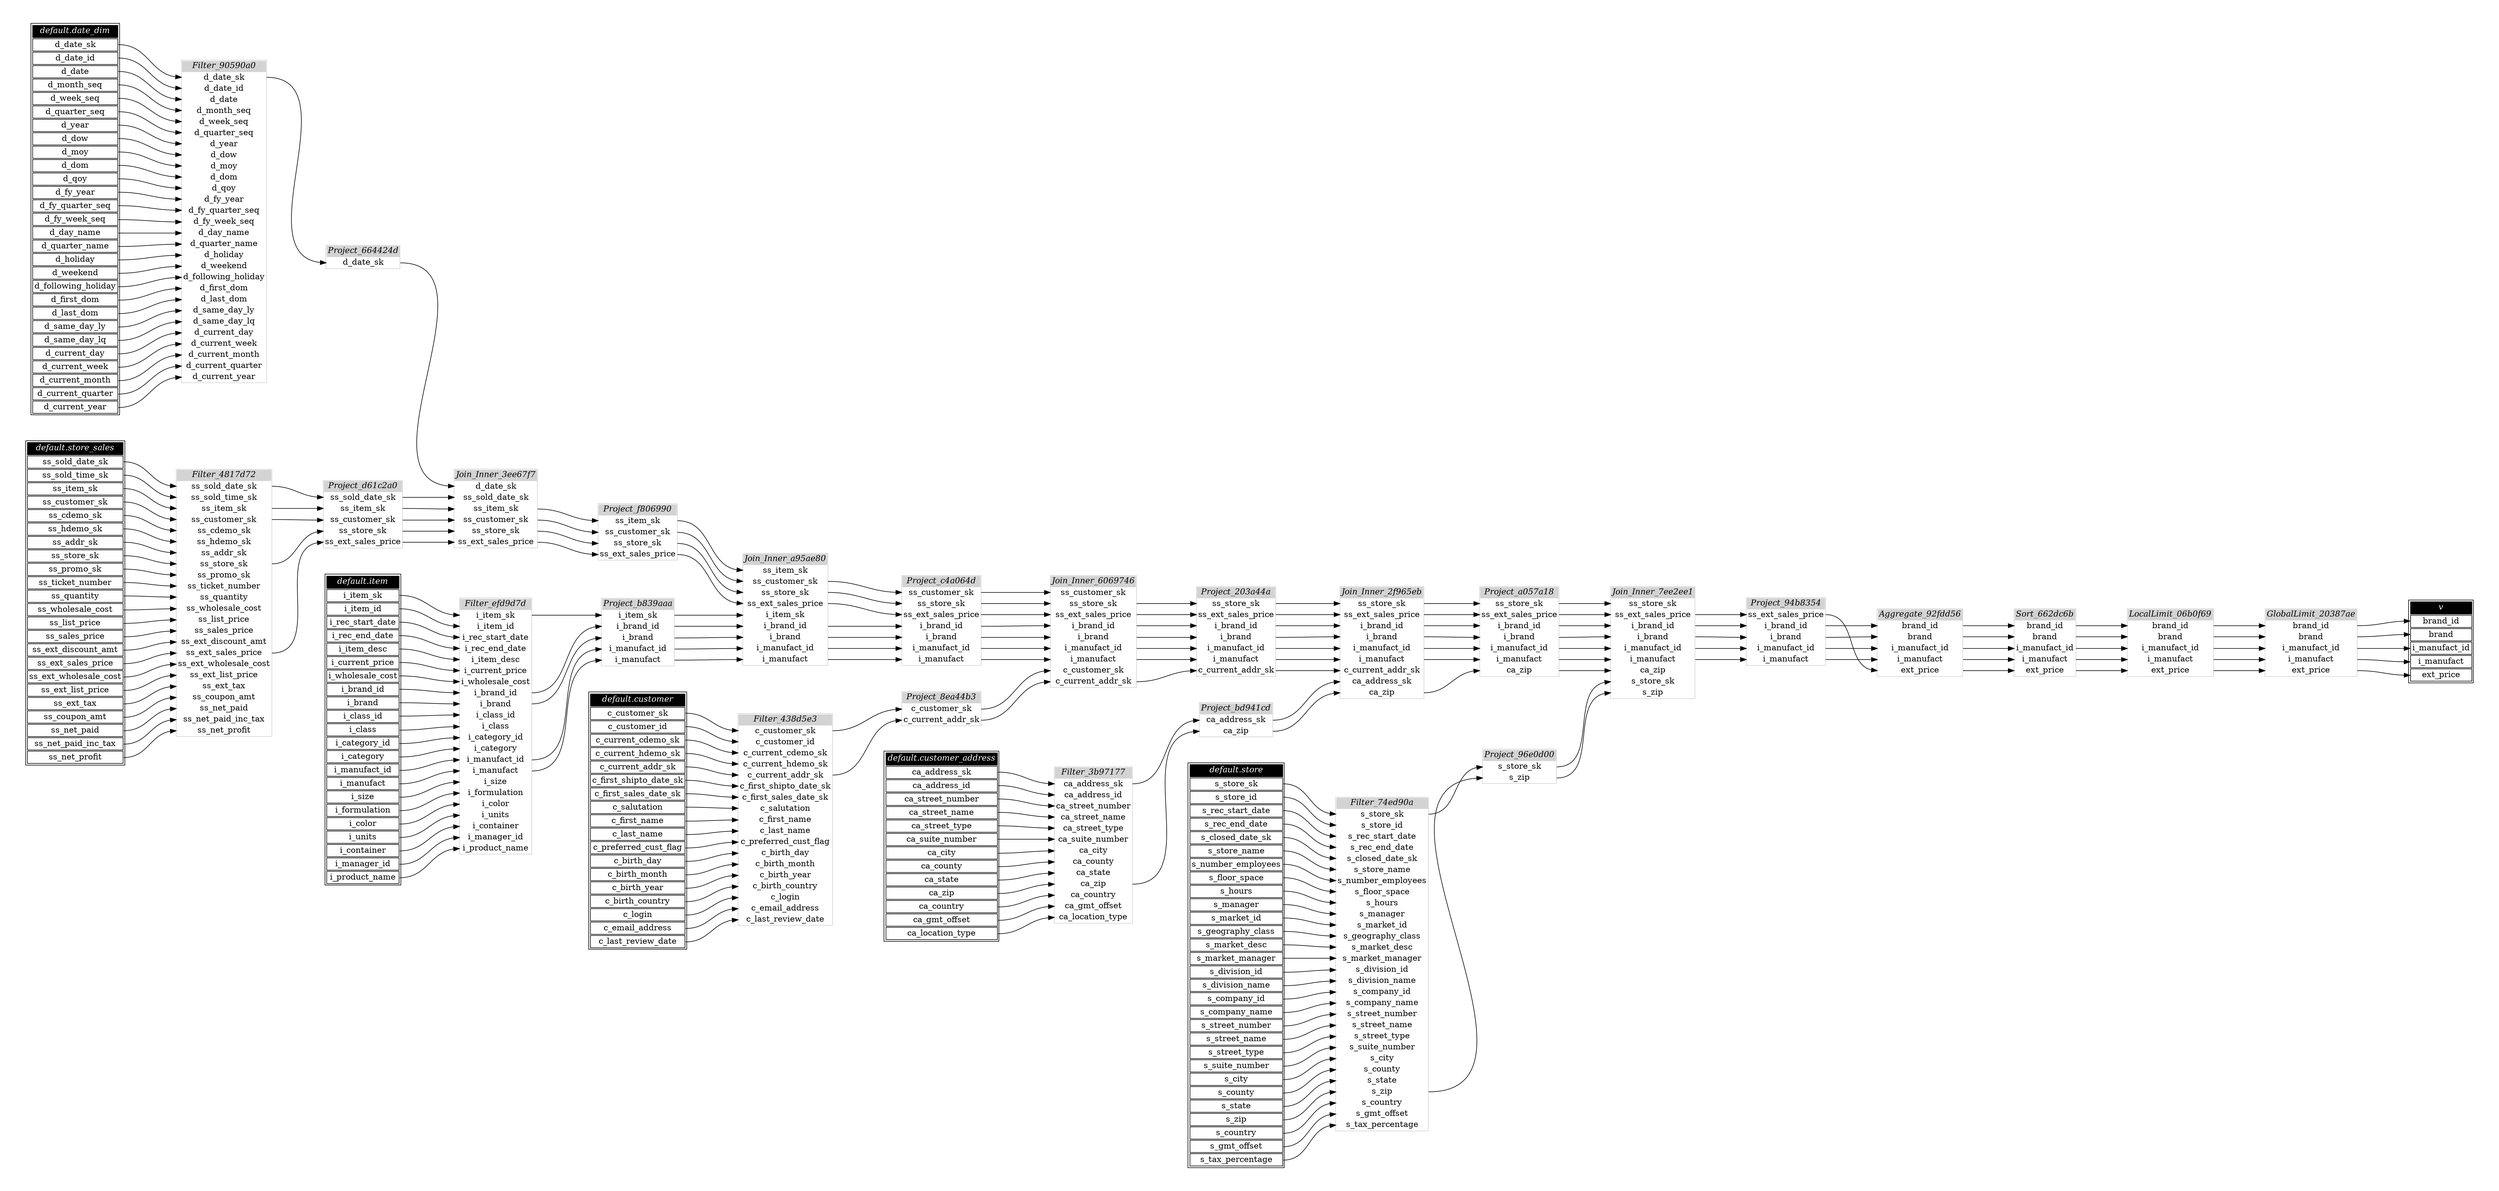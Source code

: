// Automatically generated by TPCDSFlowTestSuite


digraph {
  graph [pad="0.5" nodesep="0.5" ranksep="1" fontname="Helvetica" rankdir=LR];
  node [shape=plaintext]

  
"Aggregate_92fdd56" [label=<
<table color="lightgray" border="1" cellborder="0" cellspacing="0">
  <tr><td bgcolor="lightgray" port="nodeName"><i>Aggregate_92fdd56</i></td></tr>
  <tr><td port="0">brand_id</td></tr>
<tr><td port="1">brand</td></tr>
<tr><td port="2">i_manufact_id</td></tr>
<tr><td port="3">i_manufact</td></tr>
<tr><td port="4">ext_price</td></tr>
</table>>];
     

"Filter_3b97177" [label=<
<table color="lightgray" border="1" cellborder="0" cellspacing="0">
  <tr><td bgcolor="lightgray" port="nodeName"><i>Filter_3b97177</i></td></tr>
  <tr><td port="0">ca_address_sk</td></tr>
<tr><td port="1">ca_address_id</td></tr>
<tr><td port="2">ca_street_number</td></tr>
<tr><td port="3">ca_street_name</td></tr>
<tr><td port="4">ca_street_type</td></tr>
<tr><td port="5">ca_suite_number</td></tr>
<tr><td port="6">ca_city</td></tr>
<tr><td port="7">ca_county</td></tr>
<tr><td port="8">ca_state</td></tr>
<tr><td port="9">ca_zip</td></tr>
<tr><td port="10">ca_country</td></tr>
<tr><td port="11">ca_gmt_offset</td></tr>
<tr><td port="12">ca_location_type</td></tr>
</table>>];
     

"Filter_438d5e3" [label=<
<table color="lightgray" border="1" cellborder="0" cellspacing="0">
  <tr><td bgcolor="lightgray" port="nodeName"><i>Filter_438d5e3</i></td></tr>
  <tr><td port="0">c_customer_sk</td></tr>
<tr><td port="1">c_customer_id</td></tr>
<tr><td port="2">c_current_cdemo_sk</td></tr>
<tr><td port="3">c_current_hdemo_sk</td></tr>
<tr><td port="4">c_current_addr_sk</td></tr>
<tr><td port="5">c_first_shipto_date_sk</td></tr>
<tr><td port="6">c_first_sales_date_sk</td></tr>
<tr><td port="7">c_salutation</td></tr>
<tr><td port="8">c_first_name</td></tr>
<tr><td port="9">c_last_name</td></tr>
<tr><td port="10">c_preferred_cust_flag</td></tr>
<tr><td port="11">c_birth_day</td></tr>
<tr><td port="12">c_birth_month</td></tr>
<tr><td port="13">c_birth_year</td></tr>
<tr><td port="14">c_birth_country</td></tr>
<tr><td port="15">c_login</td></tr>
<tr><td port="16">c_email_address</td></tr>
<tr><td port="17">c_last_review_date</td></tr>
</table>>];
     

"Filter_4817d72" [label=<
<table color="lightgray" border="1" cellborder="0" cellspacing="0">
  <tr><td bgcolor="lightgray" port="nodeName"><i>Filter_4817d72</i></td></tr>
  <tr><td port="0">ss_sold_date_sk</td></tr>
<tr><td port="1">ss_sold_time_sk</td></tr>
<tr><td port="2">ss_item_sk</td></tr>
<tr><td port="3">ss_customer_sk</td></tr>
<tr><td port="4">ss_cdemo_sk</td></tr>
<tr><td port="5">ss_hdemo_sk</td></tr>
<tr><td port="6">ss_addr_sk</td></tr>
<tr><td port="7">ss_store_sk</td></tr>
<tr><td port="8">ss_promo_sk</td></tr>
<tr><td port="9">ss_ticket_number</td></tr>
<tr><td port="10">ss_quantity</td></tr>
<tr><td port="11">ss_wholesale_cost</td></tr>
<tr><td port="12">ss_list_price</td></tr>
<tr><td port="13">ss_sales_price</td></tr>
<tr><td port="14">ss_ext_discount_amt</td></tr>
<tr><td port="15">ss_ext_sales_price</td></tr>
<tr><td port="16">ss_ext_wholesale_cost</td></tr>
<tr><td port="17">ss_ext_list_price</td></tr>
<tr><td port="18">ss_ext_tax</td></tr>
<tr><td port="19">ss_coupon_amt</td></tr>
<tr><td port="20">ss_net_paid</td></tr>
<tr><td port="21">ss_net_paid_inc_tax</td></tr>
<tr><td port="22">ss_net_profit</td></tr>
</table>>];
     

"Filter_74ed90a" [label=<
<table color="lightgray" border="1" cellborder="0" cellspacing="0">
  <tr><td bgcolor="lightgray" port="nodeName"><i>Filter_74ed90a</i></td></tr>
  <tr><td port="0">s_store_sk</td></tr>
<tr><td port="1">s_store_id</td></tr>
<tr><td port="2">s_rec_start_date</td></tr>
<tr><td port="3">s_rec_end_date</td></tr>
<tr><td port="4">s_closed_date_sk</td></tr>
<tr><td port="5">s_store_name</td></tr>
<tr><td port="6">s_number_employees</td></tr>
<tr><td port="7">s_floor_space</td></tr>
<tr><td port="8">s_hours</td></tr>
<tr><td port="9">s_manager</td></tr>
<tr><td port="10">s_market_id</td></tr>
<tr><td port="11">s_geography_class</td></tr>
<tr><td port="12">s_market_desc</td></tr>
<tr><td port="13">s_market_manager</td></tr>
<tr><td port="14">s_division_id</td></tr>
<tr><td port="15">s_division_name</td></tr>
<tr><td port="16">s_company_id</td></tr>
<tr><td port="17">s_company_name</td></tr>
<tr><td port="18">s_street_number</td></tr>
<tr><td port="19">s_street_name</td></tr>
<tr><td port="20">s_street_type</td></tr>
<tr><td port="21">s_suite_number</td></tr>
<tr><td port="22">s_city</td></tr>
<tr><td port="23">s_county</td></tr>
<tr><td port="24">s_state</td></tr>
<tr><td port="25">s_zip</td></tr>
<tr><td port="26">s_country</td></tr>
<tr><td port="27">s_gmt_offset</td></tr>
<tr><td port="28">s_tax_percentage</td></tr>
</table>>];
     

"Filter_90590a0" [label=<
<table color="lightgray" border="1" cellborder="0" cellspacing="0">
  <tr><td bgcolor="lightgray" port="nodeName"><i>Filter_90590a0</i></td></tr>
  <tr><td port="0">d_date_sk</td></tr>
<tr><td port="1">d_date_id</td></tr>
<tr><td port="2">d_date</td></tr>
<tr><td port="3">d_month_seq</td></tr>
<tr><td port="4">d_week_seq</td></tr>
<tr><td port="5">d_quarter_seq</td></tr>
<tr><td port="6">d_year</td></tr>
<tr><td port="7">d_dow</td></tr>
<tr><td port="8">d_moy</td></tr>
<tr><td port="9">d_dom</td></tr>
<tr><td port="10">d_qoy</td></tr>
<tr><td port="11">d_fy_year</td></tr>
<tr><td port="12">d_fy_quarter_seq</td></tr>
<tr><td port="13">d_fy_week_seq</td></tr>
<tr><td port="14">d_day_name</td></tr>
<tr><td port="15">d_quarter_name</td></tr>
<tr><td port="16">d_holiday</td></tr>
<tr><td port="17">d_weekend</td></tr>
<tr><td port="18">d_following_holiday</td></tr>
<tr><td port="19">d_first_dom</td></tr>
<tr><td port="20">d_last_dom</td></tr>
<tr><td port="21">d_same_day_ly</td></tr>
<tr><td port="22">d_same_day_lq</td></tr>
<tr><td port="23">d_current_day</td></tr>
<tr><td port="24">d_current_week</td></tr>
<tr><td port="25">d_current_month</td></tr>
<tr><td port="26">d_current_quarter</td></tr>
<tr><td port="27">d_current_year</td></tr>
</table>>];
     

"Filter_efd9d7d" [label=<
<table color="lightgray" border="1" cellborder="0" cellspacing="0">
  <tr><td bgcolor="lightgray" port="nodeName"><i>Filter_efd9d7d</i></td></tr>
  <tr><td port="0">i_item_sk</td></tr>
<tr><td port="1">i_item_id</td></tr>
<tr><td port="2">i_rec_start_date</td></tr>
<tr><td port="3">i_rec_end_date</td></tr>
<tr><td port="4">i_item_desc</td></tr>
<tr><td port="5">i_current_price</td></tr>
<tr><td port="6">i_wholesale_cost</td></tr>
<tr><td port="7">i_brand_id</td></tr>
<tr><td port="8">i_brand</td></tr>
<tr><td port="9">i_class_id</td></tr>
<tr><td port="10">i_class</td></tr>
<tr><td port="11">i_category_id</td></tr>
<tr><td port="12">i_category</td></tr>
<tr><td port="13">i_manufact_id</td></tr>
<tr><td port="14">i_manufact</td></tr>
<tr><td port="15">i_size</td></tr>
<tr><td port="16">i_formulation</td></tr>
<tr><td port="17">i_color</td></tr>
<tr><td port="18">i_units</td></tr>
<tr><td port="19">i_container</td></tr>
<tr><td port="20">i_manager_id</td></tr>
<tr><td port="21">i_product_name</td></tr>
</table>>];
     

"GlobalLimit_20387ae" [label=<
<table color="lightgray" border="1" cellborder="0" cellspacing="0">
  <tr><td bgcolor="lightgray" port="nodeName"><i>GlobalLimit_20387ae</i></td></tr>
  <tr><td port="0">brand_id</td></tr>
<tr><td port="1">brand</td></tr>
<tr><td port="2">i_manufact_id</td></tr>
<tr><td port="3">i_manufact</td></tr>
<tr><td port="4">ext_price</td></tr>
</table>>];
     

"Join_Inner_2f965eb" [label=<
<table color="lightgray" border="1" cellborder="0" cellspacing="0">
  <tr><td bgcolor="lightgray" port="nodeName"><i>Join_Inner_2f965eb</i></td></tr>
  <tr><td port="0">ss_store_sk</td></tr>
<tr><td port="1">ss_ext_sales_price</td></tr>
<tr><td port="2">i_brand_id</td></tr>
<tr><td port="3">i_brand</td></tr>
<tr><td port="4">i_manufact_id</td></tr>
<tr><td port="5">i_manufact</td></tr>
<tr><td port="6">c_current_addr_sk</td></tr>
<tr><td port="7">ca_address_sk</td></tr>
<tr><td port="8">ca_zip</td></tr>
</table>>];
     

"Join_Inner_3ee67f7" [label=<
<table color="lightgray" border="1" cellborder="0" cellspacing="0">
  <tr><td bgcolor="lightgray" port="nodeName"><i>Join_Inner_3ee67f7</i></td></tr>
  <tr><td port="0">d_date_sk</td></tr>
<tr><td port="1">ss_sold_date_sk</td></tr>
<tr><td port="2">ss_item_sk</td></tr>
<tr><td port="3">ss_customer_sk</td></tr>
<tr><td port="4">ss_store_sk</td></tr>
<tr><td port="5">ss_ext_sales_price</td></tr>
</table>>];
     

"Join_Inner_6069746" [label=<
<table color="lightgray" border="1" cellborder="0" cellspacing="0">
  <tr><td bgcolor="lightgray" port="nodeName"><i>Join_Inner_6069746</i></td></tr>
  <tr><td port="0">ss_customer_sk</td></tr>
<tr><td port="1">ss_store_sk</td></tr>
<tr><td port="2">ss_ext_sales_price</td></tr>
<tr><td port="3">i_brand_id</td></tr>
<tr><td port="4">i_brand</td></tr>
<tr><td port="5">i_manufact_id</td></tr>
<tr><td port="6">i_manufact</td></tr>
<tr><td port="7">c_customer_sk</td></tr>
<tr><td port="8">c_current_addr_sk</td></tr>
</table>>];
     

"Join_Inner_7ee2ee1" [label=<
<table color="lightgray" border="1" cellborder="0" cellspacing="0">
  <tr><td bgcolor="lightgray" port="nodeName"><i>Join_Inner_7ee2ee1</i></td></tr>
  <tr><td port="0">ss_store_sk</td></tr>
<tr><td port="1">ss_ext_sales_price</td></tr>
<tr><td port="2">i_brand_id</td></tr>
<tr><td port="3">i_brand</td></tr>
<tr><td port="4">i_manufact_id</td></tr>
<tr><td port="5">i_manufact</td></tr>
<tr><td port="6">ca_zip</td></tr>
<tr><td port="7">s_store_sk</td></tr>
<tr><td port="8">s_zip</td></tr>
</table>>];
     

"Join_Inner_a95ae80" [label=<
<table color="lightgray" border="1" cellborder="0" cellspacing="0">
  <tr><td bgcolor="lightgray" port="nodeName"><i>Join_Inner_a95ae80</i></td></tr>
  <tr><td port="0">ss_item_sk</td></tr>
<tr><td port="1">ss_customer_sk</td></tr>
<tr><td port="2">ss_store_sk</td></tr>
<tr><td port="3">ss_ext_sales_price</td></tr>
<tr><td port="4">i_item_sk</td></tr>
<tr><td port="5">i_brand_id</td></tr>
<tr><td port="6">i_brand</td></tr>
<tr><td port="7">i_manufact_id</td></tr>
<tr><td port="8">i_manufact</td></tr>
</table>>];
     

"LocalLimit_06b0f69" [label=<
<table color="lightgray" border="1" cellborder="0" cellspacing="0">
  <tr><td bgcolor="lightgray" port="nodeName"><i>LocalLimit_06b0f69</i></td></tr>
  <tr><td port="0">brand_id</td></tr>
<tr><td port="1">brand</td></tr>
<tr><td port="2">i_manufact_id</td></tr>
<tr><td port="3">i_manufact</td></tr>
<tr><td port="4">ext_price</td></tr>
</table>>];
     

"Project_203a44a" [label=<
<table color="lightgray" border="1" cellborder="0" cellspacing="0">
  <tr><td bgcolor="lightgray" port="nodeName"><i>Project_203a44a</i></td></tr>
  <tr><td port="0">ss_store_sk</td></tr>
<tr><td port="1">ss_ext_sales_price</td></tr>
<tr><td port="2">i_brand_id</td></tr>
<tr><td port="3">i_brand</td></tr>
<tr><td port="4">i_manufact_id</td></tr>
<tr><td port="5">i_manufact</td></tr>
<tr><td port="6">c_current_addr_sk</td></tr>
</table>>];
     

"Project_664424d" [label=<
<table color="lightgray" border="1" cellborder="0" cellspacing="0">
  <tr><td bgcolor="lightgray" port="nodeName"><i>Project_664424d</i></td></tr>
  <tr><td port="0">d_date_sk</td></tr>
</table>>];
     

"Project_8ea44b3" [label=<
<table color="lightgray" border="1" cellborder="0" cellspacing="0">
  <tr><td bgcolor="lightgray" port="nodeName"><i>Project_8ea44b3</i></td></tr>
  <tr><td port="0">c_customer_sk</td></tr>
<tr><td port="1">c_current_addr_sk</td></tr>
</table>>];
     

"Project_94b8354" [label=<
<table color="lightgray" border="1" cellborder="0" cellspacing="0">
  <tr><td bgcolor="lightgray" port="nodeName"><i>Project_94b8354</i></td></tr>
  <tr><td port="0">ss_ext_sales_price</td></tr>
<tr><td port="1">i_brand_id</td></tr>
<tr><td port="2">i_brand</td></tr>
<tr><td port="3">i_manufact_id</td></tr>
<tr><td port="4">i_manufact</td></tr>
</table>>];
     

"Project_96e0d00" [label=<
<table color="lightgray" border="1" cellborder="0" cellspacing="0">
  <tr><td bgcolor="lightgray" port="nodeName"><i>Project_96e0d00</i></td></tr>
  <tr><td port="0">s_store_sk</td></tr>
<tr><td port="1">s_zip</td></tr>
</table>>];
     

"Project_a057a18" [label=<
<table color="lightgray" border="1" cellborder="0" cellspacing="0">
  <tr><td bgcolor="lightgray" port="nodeName"><i>Project_a057a18</i></td></tr>
  <tr><td port="0">ss_store_sk</td></tr>
<tr><td port="1">ss_ext_sales_price</td></tr>
<tr><td port="2">i_brand_id</td></tr>
<tr><td port="3">i_brand</td></tr>
<tr><td port="4">i_manufact_id</td></tr>
<tr><td port="5">i_manufact</td></tr>
<tr><td port="6">ca_zip</td></tr>
</table>>];
     

"Project_b839aaa" [label=<
<table color="lightgray" border="1" cellborder="0" cellspacing="0">
  <tr><td bgcolor="lightgray" port="nodeName"><i>Project_b839aaa</i></td></tr>
  <tr><td port="0">i_item_sk</td></tr>
<tr><td port="1">i_brand_id</td></tr>
<tr><td port="2">i_brand</td></tr>
<tr><td port="3">i_manufact_id</td></tr>
<tr><td port="4">i_manufact</td></tr>
</table>>];
     

"Project_bd941cd" [label=<
<table color="lightgray" border="1" cellborder="0" cellspacing="0">
  <tr><td bgcolor="lightgray" port="nodeName"><i>Project_bd941cd</i></td></tr>
  <tr><td port="0">ca_address_sk</td></tr>
<tr><td port="1">ca_zip</td></tr>
</table>>];
     

"Project_c4a064d" [label=<
<table color="lightgray" border="1" cellborder="0" cellspacing="0">
  <tr><td bgcolor="lightgray" port="nodeName"><i>Project_c4a064d</i></td></tr>
  <tr><td port="0">ss_customer_sk</td></tr>
<tr><td port="1">ss_store_sk</td></tr>
<tr><td port="2">ss_ext_sales_price</td></tr>
<tr><td port="3">i_brand_id</td></tr>
<tr><td port="4">i_brand</td></tr>
<tr><td port="5">i_manufact_id</td></tr>
<tr><td port="6">i_manufact</td></tr>
</table>>];
     

"Project_d61c2a0" [label=<
<table color="lightgray" border="1" cellborder="0" cellspacing="0">
  <tr><td bgcolor="lightgray" port="nodeName"><i>Project_d61c2a0</i></td></tr>
  <tr><td port="0">ss_sold_date_sk</td></tr>
<tr><td port="1">ss_item_sk</td></tr>
<tr><td port="2">ss_customer_sk</td></tr>
<tr><td port="3">ss_store_sk</td></tr>
<tr><td port="4">ss_ext_sales_price</td></tr>
</table>>];
     

"Project_f806990" [label=<
<table color="lightgray" border="1" cellborder="0" cellspacing="0">
  <tr><td bgcolor="lightgray" port="nodeName"><i>Project_f806990</i></td></tr>
  <tr><td port="0">ss_item_sk</td></tr>
<tr><td port="1">ss_customer_sk</td></tr>
<tr><td port="2">ss_store_sk</td></tr>
<tr><td port="3">ss_ext_sales_price</td></tr>
</table>>];
     

"Sort_662dc6b" [label=<
<table color="lightgray" border="1" cellborder="0" cellspacing="0">
  <tr><td bgcolor="lightgray" port="nodeName"><i>Sort_662dc6b</i></td></tr>
  <tr><td port="0">brand_id</td></tr>
<tr><td port="1">brand</td></tr>
<tr><td port="2">i_manufact_id</td></tr>
<tr><td port="3">i_manufact</td></tr>
<tr><td port="4">ext_price</td></tr>
</table>>];
     

"default.customer" [color="black" label=<
<table>
  <tr><td bgcolor="black" port="nodeName"><i><font color="white">default.customer</font></i></td></tr>
  <tr><td port="0">c_customer_sk</td></tr>
<tr><td port="1">c_customer_id</td></tr>
<tr><td port="2">c_current_cdemo_sk</td></tr>
<tr><td port="3">c_current_hdemo_sk</td></tr>
<tr><td port="4">c_current_addr_sk</td></tr>
<tr><td port="5">c_first_shipto_date_sk</td></tr>
<tr><td port="6">c_first_sales_date_sk</td></tr>
<tr><td port="7">c_salutation</td></tr>
<tr><td port="8">c_first_name</td></tr>
<tr><td port="9">c_last_name</td></tr>
<tr><td port="10">c_preferred_cust_flag</td></tr>
<tr><td port="11">c_birth_day</td></tr>
<tr><td port="12">c_birth_month</td></tr>
<tr><td port="13">c_birth_year</td></tr>
<tr><td port="14">c_birth_country</td></tr>
<tr><td port="15">c_login</td></tr>
<tr><td port="16">c_email_address</td></tr>
<tr><td port="17">c_last_review_date</td></tr>
</table>>];
     

"default.customer_address" [color="black" label=<
<table>
  <tr><td bgcolor="black" port="nodeName"><i><font color="white">default.customer_address</font></i></td></tr>
  <tr><td port="0">ca_address_sk</td></tr>
<tr><td port="1">ca_address_id</td></tr>
<tr><td port="2">ca_street_number</td></tr>
<tr><td port="3">ca_street_name</td></tr>
<tr><td port="4">ca_street_type</td></tr>
<tr><td port="5">ca_suite_number</td></tr>
<tr><td port="6">ca_city</td></tr>
<tr><td port="7">ca_county</td></tr>
<tr><td port="8">ca_state</td></tr>
<tr><td port="9">ca_zip</td></tr>
<tr><td port="10">ca_country</td></tr>
<tr><td port="11">ca_gmt_offset</td></tr>
<tr><td port="12">ca_location_type</td></tr>
</table>>];
     

"default.date_dim" [color="black" label=<
<table>
  <tr><td bgcolor="black" port="nodeName"><i><font color="white">default.date_dim</font></i></td></tr>
  <tr><td port="0">d_date_sk</td></tr>
<tr><td port="1">d_date_id</td></tr>
<tr><td port="2">d_date</td></tr>
<tr><td port="3">d_month_seq</td></tr>
<tr><td port="4">d_week_seq</td></tr>
<tr><td port="5">d_quarter_seq</td></tr>
<tr><td port="6">d_year</td></tr>
<tr><td port="7">d_dow</td></tr>
<tr><td port="8">d_moy</td></tr>
<tr><td port="9">d_dom</td></tr>
<tr><td port="10">d_qoy</td></tr>
<tr><td port="11">d_fy_year</td></tr>
<tr><td port="12">d_fy_quarter_seq</td></tr>
<tr><td port="13">d_fy_week_seq</td></tr>
<tr><td port="14">d_day_name</td></tr>
<tr><td port="15">d_quarter_name</td></tr>
<tr><td port="16">d_holiday</td></tr>
<tr><td port="17">d_weekend</td></tr>
<tr><td port="18">d_following_holiday</td></tr>
<tr><td port="19">d_first_dom</td></tr>
<tr><td port="20">d_last_dom</td></tr>
<tr><td port="21">d_same_day_ly</td></tr>
<tr><td port="22">d_same_day_lq</td></tr>
<tr><td port="23">d_current_day</td></tr>
<tr><td port="24">d_current_week</td></tr>
<tr><td port="25">d_current_month</td></tr>
<tr><td port="26">d_current_quarter</td></tr>
<tr><td port="27">d_current_year</td></tr>
</table>>];
     

"default.item" [color="black" label=<
<table>
  <tr><td bgcolor="black" port="nodeName"><i><font color="white">default.item</font></i></td></tr>
  <tr><td port="0">i_item_sk</td></tr>
<tr><td port="1">i_item_id</td></tr>
<tr><td port="2">i_rec_start_date</td></tr>
<tr><td port="3">i_rec_end_date</td></tr>
<tr><td port="4">i_item_desc</td></tr>
<tr><td port="5">i_current_price</td></tr>
<tr><td port="6">i_wholesale_cost</td></tr>
<tr><td port="7">i_brand_id</td></tr>
<tr><td port="8">i_brand</td></tr>
<tr><td port="9">i_class_id</td></tr>
<tr><td port="10">i_class</td></tr>
<tr><td port="11">i_category_id</td></tr>
<tr><td port="12">i_category</td></tr>
<tr><td port="13">i_manufact_id</td></tr>
<tr><td port="14">i_manufact</td></tr>
<tr><td port="15">i_size</td></tr>
<tr><td port="16">i_formulation</td></tr>
<tr><td port="17">i_color</td></tr>
<tr><td port="18">i_units</td></tr>
<tr><td port="19">i_container</td></tr>
<tr><td port="20">i_manager_id</td></tr>
<tr><td port="21">i_product_name</td></tr>
</table>>];
     

"default.store" [color="black" label=<
<table>
  <tr><td bgcolor="black" port="nodeName"><i><font color="white">default.store</font></i></td></tr>
  <tr><td port="0">s_store_sk</td></tr>
<tr><td port="1">s_store_id</td></tr>
<tr><td port="2">s_rec_start_date</td></tr>
<tr><td port="3">s_rec_end_date</td></tr>
<tr><td port="4">s_closed_date_sk</td></tr>
<tr><td port="5">s_store_name</td></tr>
<tr><td port="6">s_number_employees</td></tr>
<tr><td port="7">s_floor_space</td></tr>
<tr><td port="8">s_hours</td></tr>
<tr><td port="9">s_manager</td></tr>
<tr><td port="10">s_market_id</td></tr>
<tr><td port="11">s_geography_class</td></tr>
<tr><td port="12">s_market_desc</td></tr>
<tr><td port="13">s_market_manager</td></tr>
<tr><td port="14">s_division_id</td></tr>
<tr><td port="15">s_division_name</td></tr>
<tr><td port="16">s_company_id</td></tr>
<tr><td port="17">s_company_name</td></tr>
<tr><td port="18">s_street_number</td></tr>
<tr><td port="19">s_street_name</td></tr>
<tr><td port="20">s_street_type</td></tr>
<tr><td port="21">s_suite_number</td></tr>
<tr><td port="22">s_city</td></tr>
<tr><td port="23">s_county</td></tr>
<tr><td port="24">s_state</td></tr>
<tr><td port="25">s_zip</td></tr>
<tr><td port="26">s_country</td></tr>
<tr><td port="27">s_gmt_offset</td></tr>
<tr><td port="28">s_tax_percentage</td></tr>
</table>>];
     

"default.store_sales" [color="black" label=<
<table>
  <tr><td bgcolor="black" port="nodeName"><i><font color="white">default.store_sales</font></i></td></tr>
  <tr><td port="0">ss_sold_date_sk</td></tr>
<tr><td port="1">ss_sold_time_sk</td></tr>
<tr><td port="2">ss_item_sk</td></tr>
<tr><td port="3">ss_customer_sk</td></tr>
<tr><td port="4">ss_cdemo_sk</td></tr>
<tr><td port="5">ss_hdemo_sk</td></tr>
<tr><td port="6">ss_addr_sk</td></tr>
<tr><td port="7">ss_store_sk</td></tr>
<tr><td port="8">ss_promo_sk</td></tr>
<tr><td port="9">ss_ticket_number</td></tr>
<tr><td port="10">ss_quantity</td></tr>
<tr><td port="11">ss_wholesale_cost</td></tr>
<tr><td port="12">ss_list_price</td></tr>
<tr><td port="13">ss_sales_price</td></tr>
<tr><td port="14">ss_ext_discount_amt</td></tr>
<tr><td port="15">ss_ext_sales_price</td></tr>
<tr><td port="16">ss_ext_wholesale_cost</td></tr>
<tr><td port="17">ss_ext_list_price</td></tr>
<tr><td port="18">ss_ext_tax</td></tr>
<tr><td port="19">ss_coupon_amt</td></tr>
<tr><td port="20">ss_net_paid</td></tr>
<tr><td port="21">ss_net_paid_inc_tax</td></tr>
<tr><td port="22">ss_net_profit</td></tr>
</table>>];
     

"v" [color="black" label=<
<table>
  <tr><td bgcolor="black" port="nodeName"><i><font color="white">v</font></i></td></tr>
  <tr><td port="0">brand_id</td></tr>
<tr><td port="1">brand</td></tr>
<tr><td port="2">i_manufact_id</td></tr>
<tr><td port="3">i_manufact</td></tr>
<tr><td port="4">ext_price</td></tr>
</table>>];
     
  "Aggregate_92fdd56":0 -> "Sort_662dc6b":0;
"Aggregate_92fdd56":1 -> "Sort_662dc6b":1;
"Aggregate_92fdd56":2 -> "Sort_662dc6b":2;
"Aggregate_92fdd56":3 -> "Sort_662dc6b":3;
"Aggregate_92fdd56":4 -> "Sort_662dc6b":4;
"Filter_3b97177":0 -> "Project_bd941cd":0;
"Filter_3b97177":9 -> "Project_bd941cd":1;
"Filter_438d5e3":0 -> "Project_8ea44b3":0;
"Filter_438d5e3":4 -> "Project_8ea44b3":1;
"Filter_4817d72":0 -> "Project_d61c2a0":0;
"Filter_4817d72":15 -> "Project_d61c2a0":4;
"Filter_4817d72":2 -> "Project_d61c2a0":1;
"Filter_4817d72":3 -> "Project_d61c2a0":2;
"Filter_4817d72":7 -> "Project_d61c2a0":3;
"Filter_74ed90a":0 -> "Project_96e0d00":0;
"Filter_74ed90a":25 -> "Project_96e0d00":1;
"Filter_90590a0":0 -> "Project_664424d":0;
"Filter_efd9d7d":0 -> "Project_b839aaa":0;
"Filter_efd9d7d":13 -> "Project_b839aaa":3;
"Filter_efd9d7d":14 -> "Project_b839aaa":4;
"Filter_efd9d7d":7 -> "Project_b839aaa":1;
"Filter_efd9d7d":8 -> "Project_b839aaa":2;
"GlobalLimit_20387ae":0 -> "v":0;
"GlobalLimit_20387ae":1 -> "v":1;
"GlobalLimit_20387ae":2 -> "v":2;
"GlobalLimit_20387ae":3 -> "v":3;
"GlobalLimit_20387ae":4 -> "v":4;
"Join_Inner_2f965eb":0 -> "Project_a057a18":0;
"Join_Inner_2f965eb":1 -> "Project_a057a18":1;
"Join_Inner_2f965eb":2 -> "Project_a057a18":2;
"Join_Inner_2f965eb":3 -> "Project_a057a18":3;
"Join_Inner_2f965eb":4 -> "Project_a057a18":4;
"Join_Inner_2f965eb":5 -> "Project_a057a18":5;
"Join_Inner_2f965eb":8 -> "Project_a057a18":6;
"Join_Inner_3ee67f7":2 -> "Project_f806990":0;
"Join_Inner_3ee67f7":3 -> "Project_f806990":1;
"Join_Inner_3ee67f7":4 -> "Project_f806990":2;
"Join_Inner_3ee67f7":5 -> "Project_f806990":3;
"Join_Inner_6069746":1 -> "Project_203a44a":0;
"Join_Inner_6069746":2 -> "Project_203a44a":1;
"Join_Inner_6069746":3 -> "Project_203a44a":2;
"Join_Inner_6069746":4 -> "Project_203a44a":3;
"Join_Inner_6069746":5 -> "Project_203a44a":4;
"Join_Inner_6069746":6 -> "Project_203a44a":5;
"Join_Inner_6069746":8 -> "Project_203a44a":6;
"Join_Inner_7ee2ee1":1 -> "Project_94b8354":0;
"Join_Inner_7ee2ee1":2 -> "Project_94b8354":1;
"Join_Inner_7ee2ee1":3 -> "Project_94b8354":2;
"Join_Inner_7ee2ee1":4 -> "Project_94b8354":3;
"Join_Inner_7ee2ee1":5 -> "Project_94b8354":4;
"Join_Inner_a95ae80":1 -> "Project_c4a064d":0;
"Join_Inner_a95ae80":2 -> "Project_c4a064d":1;
"Join_Inner_a95ae80":3 -> "Project_c4a064d":2;
"Join_Inner_a95ae80":5 -> "Project_c4a064d":3;
"Join_Inner_a95ae80":6 -> "Project_c4a064d":4;
"Join_Inner_a95ae80":7 -> "Project_c4a064d":5;
"Join_Inner_a95ae80":8 -> "Project_c4a064d":6;
"LocalLimit_06b0f69":0 -> "GlobalLimit_20387ae":0;
"LocalLimit_06b0f69":1 -> "GlobalLimit_20387ae":1;
"LocalLimit_06b0f69":2 -> "GlobalLimit_20387ae":2;
"LocalLimit_06b0f69":3 -> "GlobalLimit_20387ae":3;
"LocalLimit_06b0f69":4 -> "GlobalLimit_20387ae":4;
"Project_203a44a":0 -> "Join_Inner_2f965eb":0;
"Project_203a44a":1 -> "Join_Inner_2f965eb":1;
"Project_203a44a":2 -> "Join_Inner_2f965eb":2;
"Project_203a44a":3 -> "Join_Inner_2f965eb":3;
"Project_203a44a":4 -> "Join_Inner_2f965eb":4;
"Project_203a44a":5 -> "Join_Inner_2f965eb":5;
"Project_203a44a":6 -> "Join_Inner_2f965eb":6;
"Project_664424d":0 -> "Join_Inner_3ee67f7":0;
"Project_8ea44b3":0 -> "Join_Inner_6069746":7;
"Project_8ea44b3":1 -> "Join_Inner_6069746":8;
"Project_94b8354":0 -> "Aggregate_92fdd56":4;
"Project_94b8354":1 -> "Aggregate_92fdd56":0;
"Project_94b8354":2 -> "Aggregate_92fdd56":1;
"Project_94b8354":3 -> "Aggregate_92fdd56":2;
"Project_94b8354":4 -> "Aggregate_92fdd56":3;
"Project_96e0d00":0 -> "Join_Inner_7ee2ee1":7;
"Project_96e0d00":1 -> "Join_Inner_7ee2ee1":8;
"Project_a057a18":0 -> "Join_Inner_7ee2ee1":0;
"Project_a057a18":1 -> "Join_Inner_7ee2ee1":1;
"Project_a057a18":2 -> "Join_Inner_7ee2ee1":2;
"Project_a057a18":3 -> "Join_Inner_7ee2ee1":3;
"Project_a057a18":4 -> "Join_Inner_7ee2ee1":4;
"Project_a057a18":5 -> "Join_Inner_7ee2ee1":5;
"Project_a057a18":6 -> "Join_Inner_7ee2ee1":6;
"Project_b839aaa":0 -> "Join_Inner_a95ae80":4;
"Project_b839aaa":1 -> "Join_Inner_a95ae80":5;
"Project_b839aaa":2 -> "Join_Inner_a95ae80":6;
"Project_b839aaa":3 -> "Join_Inner_a95ae80":7;
"Project_b839aaa":4 -> "Join_Inner_a95ae80":8;
"Project_bd941cd":0 -> "Join_Inner_2f965eb":7;
"Project_bd941cd":1 -> "Join_Inner_2f965eb":8;
"Project_c4a064d":0 -> "Join_Inner_6069746":0;
"Project_c4a064d":1 -> "Join_Inner_6069746":1;
"Project_c4a064d":2 -> "Join_Inner_6069746":2;
"Project_c4a064d":3 -> "Join_Inner_6069746":3;
"Project_c4a064d":4 -> "Join_Inner_6069746":4;
"Project_c4a064d":5 -> "Join_Inner_6069746":5;
"Project_c4a064d":6 -> "Join_Inner_6069746":6;
"Project_d61c2a0":0 -> "Join_Inner_3ee67f7":1;
"Project_d61c2a0":1 -> "Join_Inner_3ee67f7":2;
"Project_d61c2a0":2 -> "Join_Inner_3ee67f7":3;
"Project_d61c2a0":3 -> "Join_Inner_3ee67f7":4;
"Project_d61c2a0":4 -> "Join_Inner_3ee67f7":5;
"Project_f806990":0 -> "Join_Inner_a95ae80":0;
"Project_f806990":1 -> "Join_Inner_a95ae80":1;
"Project_f806990":2 -> "Join_Inner_a95ae80":2;
"Project_f806990":3 -> "Join_Inner_a95ae80":3;
"Sort_662dc6b":0 -> "LocalLimit_06b0f69":0;
"Sort_662dc6b":1 -> "LocalLimit_06b0f69":1;
"Sort_662dc6b":2 -> "LocalLimit_06b0f69":2;
"Sort_662dc6b":3 -> "LocalLimit_06b0f69":3;
"Sort_662dc6b":4 -> "LocalLimit_06b0f69":4;
"default.customer":0 -> "Filter_438d5e3":0;
"default.customer":1 -> "Filter_438d5e3":1;
"default.customer":10 -> "Filter_438d5e3":10;
"default.customer":11 -> "Filter_438d5e3":11;
"default.customer":12 -> "Filter_438d5e3":12;
"default.customer":13 -> "Filter_438d5e3":13;
"default.customer":14 -> "Filter_438d5e3":14;
"default.customer":15 -> "Filter_438d5e3":15;
"default.customer":16 -> "Filter_438d5e3":16;
"default.customer":17 -> "Filter_438d5e3":17;
"default.customer":2 -> "Filter_438d5e3":2;
"default.customer":3 -> "Filter_438d5e3":3;
"default.customer":4 -> "Filter_438d5e3":4;
"default.customer":5 -> "Filter_438d5e3":5;
"default.customer":6 -> "Filter_438d5e3":6;
"default.customer":7 -> "Filter_438d5e3":7;
"default.customer":8 -> "Filter_438d5e3":8;
"default.customer":9 -> "Filter_438d5e3":9;
"default.customer_address":0 -> "Filter_3b97177":0;
"default.customer_address":1 -> "Filter_3b97177":1;
"default.customer_address":10 -> "Filter_3b97177":10;
"default.customer_address":11 -> "Filter_3b97177":11;
"default.customer_address":12 -> "Filter_3b97177":12;
"default.customer_address":2 -> "Filter_3b97177":2;
"default.customer_address":3 -> "Filter_3b97177":3;
"default.customer_address":4 -> "Filter_3b97177":4;
"default.customer_address":5 -> "Filter_3b97177":5;
"default.customer_address":6 -> "Filter_3b97177":6;
"default.customer_address":7 -> "Filter_3b97177":7;
"default.customer_address":8 -> "Filter_3b97177":8;
"default.customer_address":9 -> "Filter_3b97177":9;
"default.date_dim":0 -> "Filter_90590a0":0;
"default.date_dim":1 -> "Filter_90590a0":1;
"default.date_dim":10 -> "Filter_90590a0":10;
"default.date_dim":11 -> "Filter_90590a0":11;
"default.date_dim":12 -> "Filter_90590a0":12;
"default.date_dim":13 -> "Filter_90590a0":13;
"default.date_dim":14 -> "Filter_90590a0":14;
"default.date_dim":15 -> "Filter_90590a0":15;
"default.date_dim":16 -> "Filter_90590a0":16;
"default.date_dim":17 -> "Filter_90590a0":17;
"default.date_dim":18 -> "Filter_90590a0":18;
"default.date_dim":19 -> "Filter_90590a0":19;
"default.date_dim":2 -> "Filter_90590a0":2;
"default.date_dim":20 -> "Filter_90590a0":20;
"default.date_dim":21 -> "Filter_90590a0":21;
"default.date_dim":22 -> "Filter_90590a0":22;
"default.date_dim":23 -> "Filter_90590a0":23;
"default.date_dim":24 -> "Filter_90590a0":24;
"default.date_dim":25 -> "Filter_90590a0":25;
"default.date_dim":26 -> "Filter_90590a0":26;
"default.date_dim":27 -> "Filter_90590a0":27;
"default.date_dim":3 -> "Filter_90590a0":3;
"default.date_dim":4 -> "Filter_90590a0":4;
"default.date_dim":5 -> "Filter_90590a0":5;
"default.date_dim":6 -> "Filter_90590a0":6;
"default.date_dim":7 -> "Filter_90590a0":7;
"default.date_dim":8 -> "Filter_90590a0":8;
"default.date_dim":9 -> "Filter_90590a0":9;
"default.item":0 -> "Filter_efd9d7d":0;
"default.item":1 -> "Filter_efd9d7d":1;
"default.item":10 -> "Filter_efd9d7d":10;
"default.item":11 -> "Filter_efd9d7d":11;
"default.item":12 -> "Filter_efd9d7d":12;
"default.item":13 -> "Filter_efd9d7d":13;
"default.item":14 -> "Filter_efd9d7d":14;
"default.item":15 -> "Filter_efd9d7d":15;
"default.item":16 -> "Filter_efd9d7d":16;
"default.item":17 -> "Filter_efd9d7d":17;
"default.item":18 -> "Filter_efd9d7d":18;
"default.item":19 -> "Filter_efd9d7d":19;
"default.item":2 -> "Filter_efd9d7d":2;
"default.item":20 -> "Filter_efd9d7d":20;
"default.item":21 -> "Filter_efd9d7d":21;
"default.item":3 -> "Filter_efd9d7d":3;
"default.item":4 -> "Filter_efd9d7d":4;
"default.item":5 -> "Filter_efd9d7d":5;
"default.item":6 -> "Filter_efd9d7d":6;
"default.item":7 -> "Filter_efd9d7d":7;
"default.item":8 -> "Filter_efd9d7d":8;
"default.item":9 -> "Filter_efd9d7d":9;
"default.store":0 -> "Filter_74ed90a":0;
"default.store":1 -> "Filter_74ed90a":1;
"default.store":10 -> "Filter_74ed90a":10;
"default.store":11 -> "Filter_74ed90a":11;
"default.store":12 -> "Filter_74ed90a":12;
"default.store":13 -> "Filter_74ed90a":13;
"default.store":14 -> "Filter_74ed90a":14;
"default.store":15 -> "Filter_74ed90a":15;
"default.store":16 -> "Filter_74ed90a":16;
"default.store":17 -> "Filter_74ed90a":17;
"default.store":18 -> "Filter_74ed90a":18;
"default.store":19 -> "Filter_74ed90a":19;
"default.store":2 -> "Filter_74ed90a":2;
"default.store":20 -> "Filter_74ed90a":20;
"default.store":21 -> "Filter_74ed90a":21;
"default.store":22 -> "Filter_74ed90a":22;
"default.store":23 -> "Filter_74ed90a":23;
"default.store":24 -> "Filter_74ed90a":24;
"default.store":25 -> "Filter_74ed90a":25;
"default.store":26 -> "Filter_74ed90a":26;
"default.store":27 -> "Filter_74ed90a":27;
"default.store":28 -> "Filter_74ed90a":28;
"default.store":3 -> "Filter_74ed90a":3;
"default.store":4 -> "Filter_74ed90a":4;
"default.store":5 -> "Filter_74ed90a":5;
"default.store":6 -> "Filter_74ed90a":6;
"default.store":7 -> "Filter_74ed90a":7;
"default.store":8 -> "Filter_74ed90a":8;
"default.store":9 -> "Filter_74ed90a":9;
"default.store_sales":0 -> "Filter_4817d72":0;
"default.store_sales":1 -> "Filter_4817d72":1;
"default.store_sales":10 -> "Filter_4817d72":10;
"default.store_sales":11 -> "Filter_4817d72":11;
"default.store_sales":12 -> "Filter_4817d72":12;
"default.store_sales":13 -> "Filter_4817d72":13;
"default.store_sales":14 -> "Filter_4817d72":14;
"default.store_sales":15 -> "Filter_4817d72":15;
"default.store_sales":16 -> "Filter_4817d72":16;
"default.store_sales":17 -> "Filter_4817d72":17;
"default.store_sales":18 -> "Filter_4817d72":18;
"default.store_sales":19 -> "Filter_4817d72":19;
"default.store_sales":2 -> "Filter_4817d72":2;
"default.store_sales":20 -> "Filter_4817d72":20;
"default.store_sales":21 -> "Filter_4817d72":21;
"default.store_sales":22 -> "Filter_4817d72":22;
"default.store_sales":3 -> "Filter_4817d72":3;
"default.store_sales":4 -> "Filter_4817d72":4;
"default.store_sales":5 -> "Filter_4817d72":5;
"default.store_sales":6 -> "Filter_4817d72":6;
"default.store_sales":7 -> "Filter_4817d72":7;
"default.store_sales":8 -> "Filter_4817d72":8;
"default.store_sales":9 -> "Filter_4817d72":9;
}
       